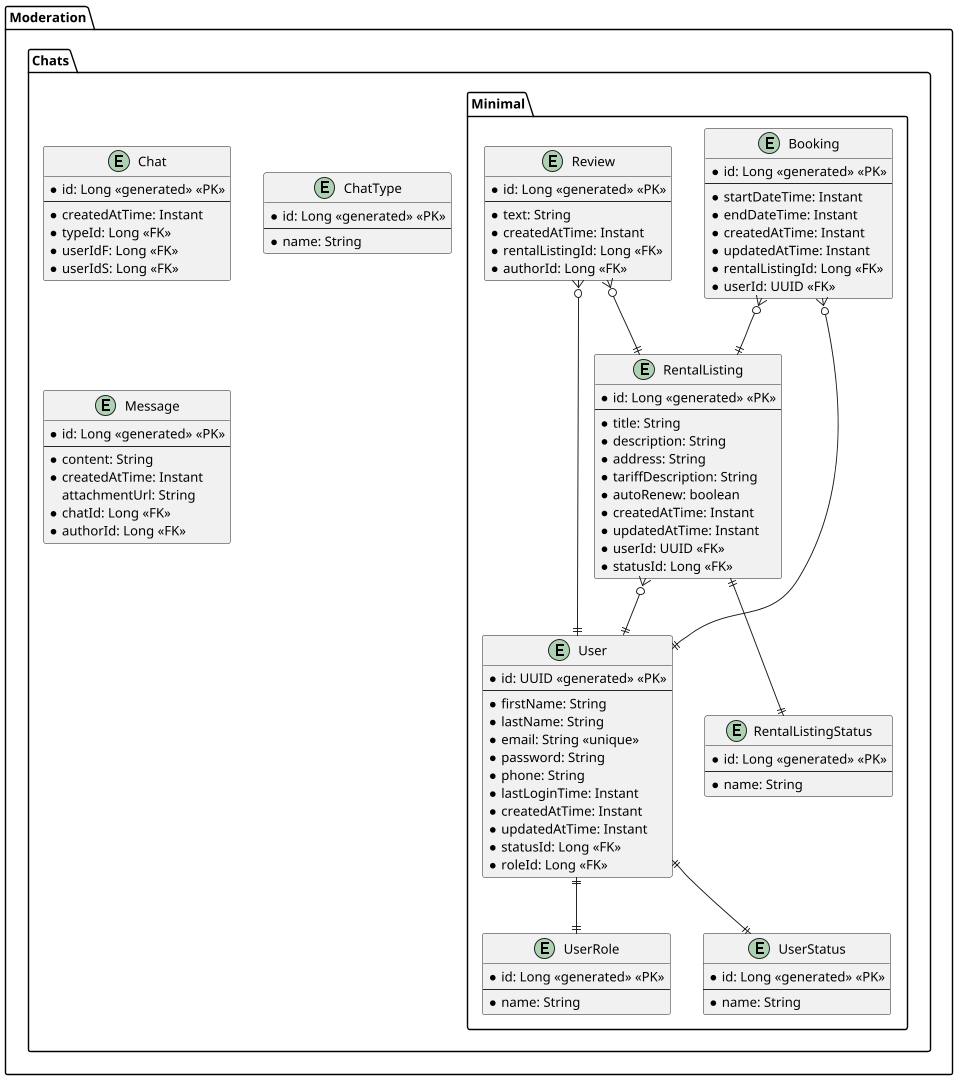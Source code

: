 @startuml database
allow_mixing

scale max 1920 width
scale max 1080 height

left to right direction
top to bottom direction


package "Moderation" {
  package "Chats" {
    package "Minimal" {
      entity "User" as user {
        * id: UUID <<generated>> <<PK>>
        ---
        * firstName: String
        * lastName: String
        * email: String <<unique>>
        * password: String
        * phone: String
        * lastLoginTime: Instant
        * createdAtTime: Instant
        * updatedAtTime: Instant
        * statusId: Long <<FK>>
        * roleId: Long <<FK>>
      }

      ' USER, ADMIN, MODERATOR
      entity "UserRole" as userRole {
        * id: Long <<generated>> <<PK>>
        ---
        * name: String
      }

      ' ACTIVE, BLOCKED, DELETED
      entity "UserStatus" as userStatus {
        * id: Long <<generated>> <<PK>>
        ---
        * name: String
      }

      entity "RentalListing" as rentalListing {
        * id: Long <<generated>> <<PK>>
        ---
        * title: String
        * description: String
        * address: String
        * tariffDescription: String
        * autoRenew: boolean
        * createdAtTime: Instant
        * updatedAtTime: Instant
        * userId: UUID <<FK>>
        * statusId: Long <<FK>>
      }

      ' ACTIVE, BLOCKED, ONDELETION, DELETED
      entity "RentalListingStatus" as rentalListingStatus {
        * id: Long <<generated>> <<PK>>
        ---
        * name: String
      }

      entity "Booking" as booking {
        * id: Long <<generated>> <<PK>>
        ---
        * startDateTime: Instant
        * endDateTime: Instant
        * createdAtTime: Instant
        * updatedAtTime: Instant
        * rentalListingId: Long <<FK>>
        * userId: UUID <<FK>>
      }

      entity "Review" as review {
        * id: Long <<generated>> <<PK>>
        ---
        * text: String
        * createdAtTime: Instant
        * rentalListingId: Long <<FK>>
        * authorId: Long <<FK>>
      }

      user ||--|| userRole
      user ||--|| userStatus

      rentalListing }o--|| user
      rentalListing ||--|| rentalListingStatus

      booking }o--|| rentalListing
      booking }o--|| user

      review }o--|| user
      review }o--|| rentalListing
    }

    entity "Chat" as chat {
      * id: Long <<generated>> <<PK>>
      ---
      * createdAtTime: Instant
      * typeId: Long <<FK>>
      * userIdF: Long <<FK>>
      * userIdS: Long <<FK>>
    }

    entity "ChatType" as chatType {
      * id: Long <<generated>> <<PK>>
      ---
      * name: String
    }

    entity "Message" as message {
      * id: Long <<generated>> <<PK>>
      ---
      * content: String
      * createdAtTime: Instant
      attachmentUrl: String
      * chatId: Long <<FK>>
      * authorId: Long <<FK>>
    }

    ' chat }o--|| user
    ' chat }o--|| user
    ' chat ||--|| chatType

    ' message }o--|| chat
    ' message }o--|| user
  }
}


@enduml
